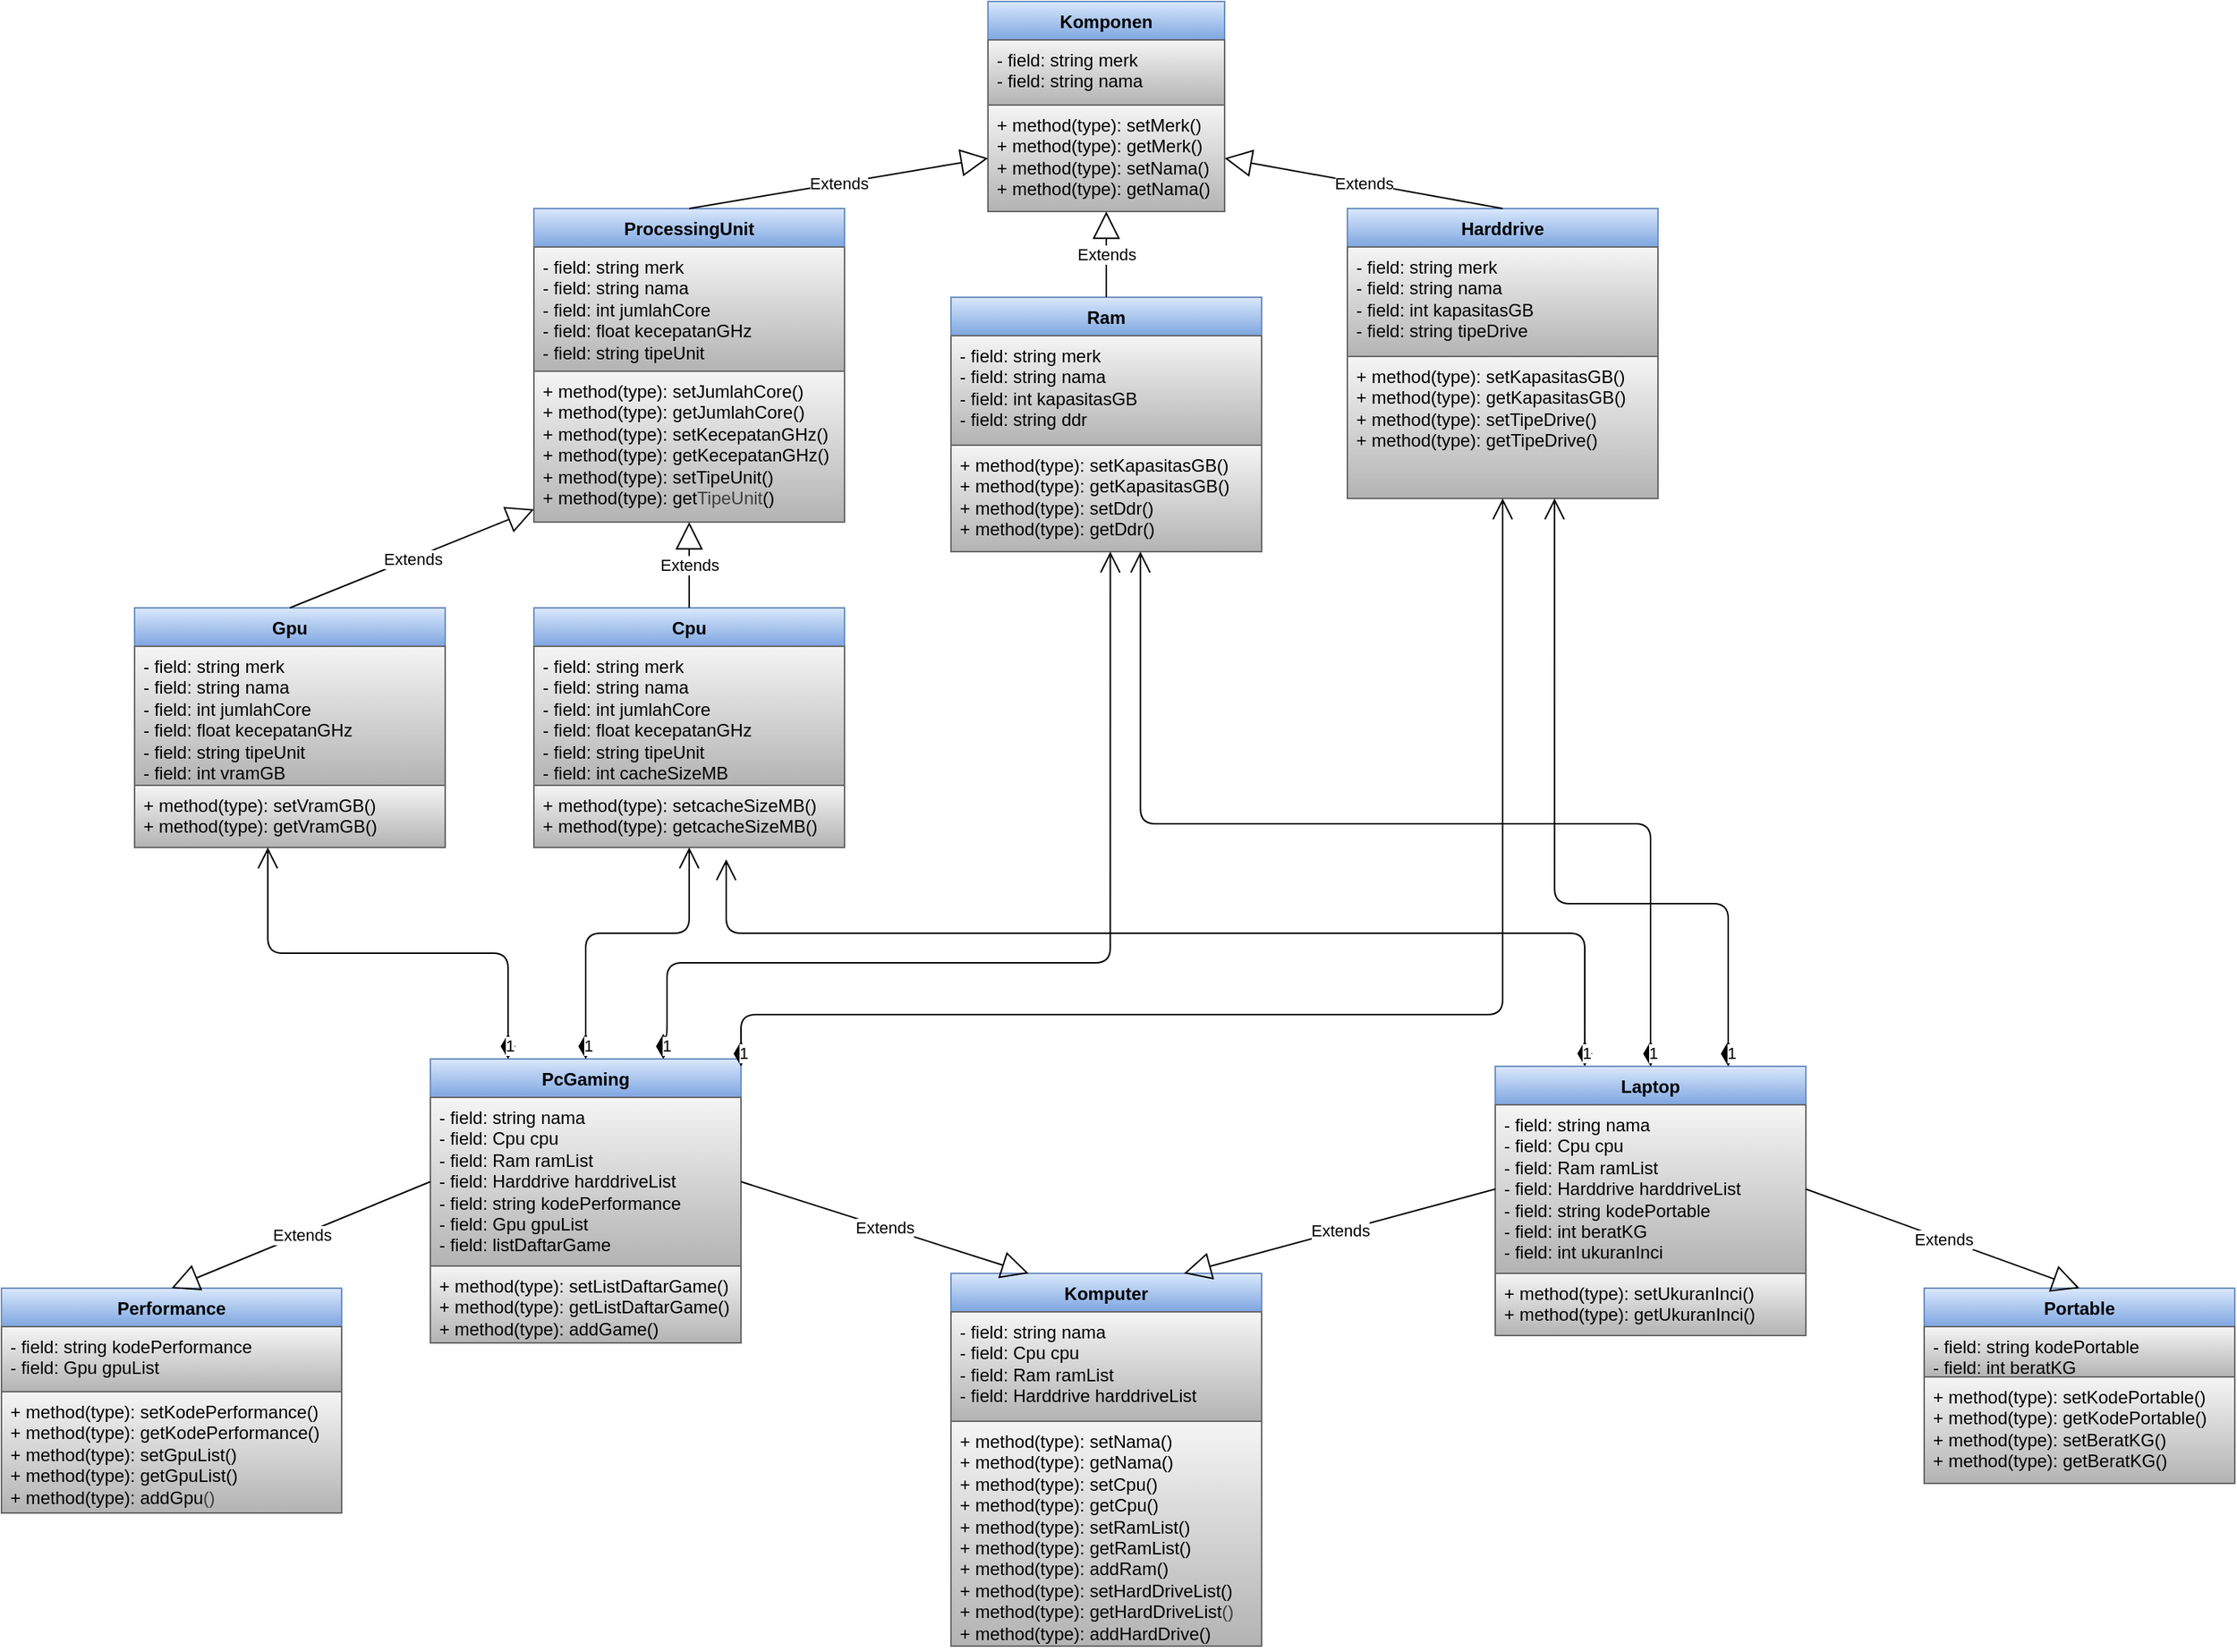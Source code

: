 <mxfile>
    <diagram id="wj2dSHvCxCb756Sv1x7T" name="Page-1">
        <mxGraphModel dx="1049" dy="496" grid="1" gridSize="10" guides="1" tooltips="1" connect="1" arrows="1" fold="1" page="1" pageScale="1" pageWidth="1654" pageHeight="1169" math="0" shadow="0">
            <root>
                <mxCell id="0"/>
                <mxCell id="1" parent="0"/>
                <mxCell id="6" value="Komponen" style="swimlane;fontStyle=1;align=center;verticalAlign=top;childLayout=stackLayout;horizontal=1;startSize=26;horizontalStack=0;resizeParent=1;resizeParentMax=0;resizeLast=0;collapsible=1;marginBottom=0;whiteSpace=wrap;html=1;rounded=0;shadow=0;glass=0;swimlaneLine=1;fillColor=#dae8fc;gradientColor=#7ea6e0;strokeColor=#6c8ebf;" parent="1" vertex="1">
                    <mxGeometry x="747" y="20" width="160" height="142" as="geometry"/>
                </mxCell>
                <mxCell id="7" value="- field: string merk&lt;div&gt;&lt;span style=&quot;color: rgb(0, 0, 0);&quot;&gt;- field: string nama&lt;/span&gt;&lt;/div&gt;" style="text;strokeColor=#666666;fillColor=#f5f5f5;align=left;verticalAlign=top;spacingLeft=4;spacingRight=4;overflow=hidden;rotatable=0;points=[[0,0.5],[1,0.5]];portConstraint=eastwest;whiteSpace=wrap;html=1;gradientColor=#b3b3b3;" parent="6" vertex="1">
                    <mxGeometry y="26" width="160" height="44" as="geometry"/>
                </mxCell>
                <mxCell id="8" value="" style="line;strokeWidth=1;fillColor=none;align=left;verticalAlign=middle;spacingTop=-1;spacingLeft=3;spacingRight=3;rotatable=0;labelPosition=right;points=[];portConstraint=eastwest;strokeColor=inherit;" parent="6" vertex="1">
                    <mxGeometry y="70" width="160" as="geometry"/>
                </mxCell>
                <mxCell id="9" value="+ method(type): setMerk()&lt;div&gt;&lt;span style=&quot;color: rgb(0, 0, 0);&quot;&gt;+ method(type): &lt;/span&gt;&lt;span style=&quot;color: rgb(0, 0, 0); background-color: transparent;&quot;&gt;getMerk()&lt;/span&gt;&lt;/div&gt;&lt;div&gt;&lt;span style=&quot;color: rgb(0, 0, 0);&quot;&gt;+ method(type):&amp;nbsp;&lt;/span&gt;&lt;span style=&quot;color: rgb(0, 0, 0); background-color: transparent;&quot;&gt;setNama()&lt;/span&gt;&lt;/div&gt;&lt;div&gt;&lt;span style=&quot;color: rgb(0, 0, 0);&quot;&gt;+ method(type): getNama()&lt;/span&gt;&lt;span style=&quot;color: rgb(0, 0, 0);&quot;&gt;&lt;/span&gt;&lt;/div&gt;" style="text;strokeColor=#666666;fillColor=#f5f5f5;align=left;verticalAlign=top;spacingLeft=4;spacingRight=4;overflow=hidden;rotatable=0;portConstraint=eastwest;whiteSpace=wrap;html=1;points=[[0,0.5,0,0,0],[1,0.5,0,0,0]];gradientColor=#b3b3b3;" parent="6" vertex="1">
                    <mxGeometry y="70" width="160" height="72" as="geometry"/>
                </mxCell>
                <mxCell id="10" value="ProcessingUnit" style="swimlane;fontStyle=1;align=center;verticalAlign=top;childLayout=stackLayout;horizontal=1;startSize=26;horizontalStack=0;resizeParent=1;resizeParentMax=0;resizeLast=0;collapsible=1;marginBottom=0;whiteSpace=wrap;html=1;fillColor=#dae8fc;gradientColor=#7ea6e0;strokeColor=#6c8ebf;" parent="1" vertex="1">
                    <mxGeometry x="440" y="160" width="210" height="212" as="geometry"/>
                </mxCell>
                <mxCell id="11" value="- field: string merk&lt;div&gt;&lt;span style=&quot;color: rgb(0, 0, 0);&quot;&gt;- field: string nama&lt;/span&gt;&lt;/div&gt;&lt;div&gt;&lt;span style=&quot;color: rgb(0, 0, 0);&quot;&gt;&lt;span style=&quot;color: rgb(0, 0, 0);&quot;&gt;- field: int jumlahCore&lt;/span&gt;&lt;/span&gt;&lt;/div&gt;&lt;div&gt;&lt;span style=&quot;color: rgb(0, 0, 0);&quot;&gt;&lt;span style=&quot;color: rgb(0, 0, 0);&quot;&gt;- field: float kecepatanGHz&lt;/span&gt;&lt;/span&gt;&lt;/div&gt;&lt;div&gt;&lt;span style=&quot;color: rgb(0, 0, 0);&quot;&gt;&lt;span style=&quot;color: rgb(0, 0, 0);&quot;&gt;&lt;span style=&quot;color: rgb(0, 0, 0);&quot;&gt;- field: string tipeUnit&lt;/span&gt;&lt;/span&gt;&lt;/span&gt;&lt;/div&gt;" style="text;align=left;verticalAlign=top;spacingLeft=4;spacingRight=4;overflow=hidden;rotatable=0;points=[[0,0.5],[1,0.5]];portConstraint=eastwest;whiteSpace=wrap;html=1;fillColor=#f5f5f5;gradientColor=#b3b3b3;strokeColor=#666666;" parent="10" vertex="1">
                    <mxGeometry y="26" width="210" height="84" as="geometry"/>
                </mxCell>
                <mxCell id="12" value="" style="line;strokeWidth=1;fillColor=none;align=left;verticalAlign=middle;spacingTop=-1;spacingLeft=3;spacingRight=3;rotatable=0;labelPosition=right;points=[];portConstraint=eastwest;strokeColor=inherit;" parent="10" vertex="1">
                    <mxGeometry y="110" width="210" as="geometry"/>
                </mxCell>
                <mxCell id="13" value="&lt;font style=&quot;color: rgb(0, 0, 0);&quot;&gt;+ method(type): setJumlahCore()&lt;/font&gt;&lt;div&gt;&lt;font style=&quot;color: rgb(0, 0, 0);&quot;&gt;&lt;span style=&quot;color: rgb(0, 0, 0);&quot;&gt;+ method(type): &lt;/span&gt;&lt;span style=&quot;background-color: transparent; color: rgb(0, 0, 0);&quot;&gt;getJumlahCore()&lt;/span&gt;&lt;/font&gt;&lt;/div&gt;&lt;div&gt;&lt;font style=&quot;color: rgb(0, 0, 0);&quot;&gt;&lt;span style=&quot;color: rgb(0, 0, 0);&quot;&gt;+ method(type):&amp;nbsp;&lt;/span&gt;&lt;span style=&quot;background-color: transparent; color: rgb(0, 0, 0);&quot;&gt;setKecepatanGHz()&lt;/span&gt;&lt;/font&gt;&lt;/div&gt;&lt;div&gt;&lt;font style=&quot;color: rgb(0, 0, 0);&quot;&gt;&lt;span style=&quot;color: rgb(0, 0, 0);&quot;&gt;+ method(type): getKecepatanGHz()&lt;/span&gt;&lt;span style=&quot;color: rgb(0, 0, 0);&quot;&gt;&lt;/span&gt;&lt;/font&gt;&lt;/div&gt;&lt;div&gt;&lt;font style=&quot;color: rgb(0, 0, 0);&quot;&gt;&lt;span style=&quot;color: rgb(0, 0, 0);&quot;&gt;&lt;/span&gt;&lt;/font&gt;&lt;/div&gt;&lt;div&gt;&lt;font style=&quot;color: rgb(0, 0, 0);&quot;&gt;&lt;span style=&quot;color: rgb(0, 0, 0);&quot;&gt;+ method(type):&amp;nbsp;&lt;/span&gt;&lt;span style=&quot;background-color: transparent; color: rgb(0, 0, 0);&quot;&gt;setTipeUnit()&lt;/span&gt;&lt;/font&gt;&lt;/div&gt;&lt;div&gt;&lt;font&gt;&lt;span style=&quot;color: rgb(0, 0, 0);&quot;&gt;+ method(type): get&lt;/span&gt;&lt;font style=&quot;color: rgb(0, 0, 0);&quot;&gt;&lt;span style=&quot;background-color: transparent; color: rgb(63, 63, 63);&quot;&gt;TipeUnit&lt;/span&gt;&lt;span style=&quot;background-color: transparent;&quot;&gt;()&lt;/span&gt;&lt;/font&gt;&lt;/font&gt;&lt;/div&gt;" style="text;strokeColor=#666666;fillColor=#f5f5f5;align=left;verticalAlign=top;spacingLeft=4;spacingRight=4;overflow=hidden;rotatable=0;points=[[0,0.5],[1,0.5]];portConstraint=eastwest;whiteSpace=wrap;html=1;gradientColor=#b3b3b3;" parent="10" vertex="1">
                    <mxGeometry y="110" width="210" height="102" as="geometry"/>
                </mxCell>
                <mxCell id="14" value="Ram" style="swimlane;fontStyle=1;align=center;verticalAlign=top;childLayout=stackLayout;horizontal=1;startSize=26;horizontalStack=0;resizeParent=1;resizeParentMax=0;resizeLast=0;collapsible=1;marginBottom=0;whiteSpace=wrap;html=1;fillColor=#dae8fc;gradientColor=#7ea6e0;strokeColor=#6c8ebf;" parent="1" vertex="1">
                    <mxGeometry x="722" y="220" width="210" height="172" as="geometry"/>
                </mxCell>
                <mxCell id="15" value="- field: string merk&lt;div&gt;&lt;span style=&quot;color: rgb(0, 0, 0);&quot;&gt;- field: string nama&lt;/span&gt;&lt;/div&gt;&lt;div&gt;&lt;span style=&quot;color: rgb(0, 0, 0);&quot;&gt;&lt;span style=&quot;color: rgb(0, 0, 0);&quot;&gt;- field: int kapasitasGB&lt;/span&gt;&lt;/span&gt;&lt;/div&gt;&lt;div&gt;&lt;span style=&quot;color: rgb(0, 0, 0);&quot;&gt;&lt;span style=&quot;color: rgb(0, 0, 0);&quot;&gt;- field: string ddr&lt;/span&gt;&lt;/span&gt;&lt;/div&gt;&lt;div&gt;&lt;span style=&quot;color: rgb(0, 0, 0);&quot;&gt;&lt;br&gt;&lt;/span&gt;&lt;/div&gt;" style="text;strokeColor=#666666;fillColor=#f5f5f5;align=left;verticalAlign=top;spacingLeft=4;spacingRight=4;overflow=hidden;rotatable=0;points=[[0,0.5],[1,0.5]];portConstraint=eastwest;whiteSpace=wrap;html=1;gradientColor=#b3b3b3;" parent="14" vertex="1">
                    <mxGeometry y="26" width="210" height="74" as="geometry"/>
                </mxCell>
                <mxCell id="16" value="" style="line;strokeWidth=1;fillColor=none;align=left;verticalAlign=middle;spacingTop=-1;spacingLeft=3;spacingRight=3;rotatable=0;labelPosition=right;points=[];portConstraint=eastwest;strokeColor=inherit;" parent="14" vertex="1">
                    <mxGeometry y="100" width="210" as="geometry"/>
                </mxCell>
                <mxCell id="17" value="+ method(type): setKapasitasGB()&lt;div&gt;&lt;span style=&quot;color: rgb(0, 0, 0);&quot;&gt;+ method(type): &lt;/span&gt;&lt;span style=&quot;color: rgb(0, 0, 0); background-color: transparent;&quot;&gt;getKapasitasGB()&lt;/span&gt;&lt;/div&gt;&lt;div&gt;&lt;span style=&quot;color: rgb(0, 0, 0);&quot;&gt;+ method(type):&amp;nbsp;&lt;/span&gt;&lt;span style=&quot;color: rgb(0, 0, 0); background-color: transparent;&quot;&gt;setDdr()&lt;/span&gt;&lt;/div&gt;&lt;div&gt;&lt;span style=&quot;color: rgb(0, 0, 0);&quot;&gt;+ method(type): getDdr()&lt;/span&gt;&lt;span style=&quot;color: rgb(0, 0, 0);&quot;&gt;&lt;/span&gt;&lt;/div&gt;" style="text;strokeColor=#666666;fillColor=#f5f5f5;align=left;verticalAlign=top;spacingLeft=4;spacingRight=4;overflow=hidden;rotatable=0;points=[[0,0.5],[1,0.5]];portConstraint=eastwest;whiteSpace=wrap;html=1;gradientColor=#b3b3b3;" parent="14" vertex="1">
                    <mxGeometry y="100" width="210" height="72" as="geometry"/>
                </mxCell>
                <mxCell id="18" value="Harddrive" style="swimlane;fontStyle=1;align=center;verticalAlign=top;childLayout=stackLayout;horizontal=1;startSize=26;horizontalStack=0;resizeParent=1;resizeParentMax=0;resizeLast=0;collapsible=1;marginBottom=0;whiteSpace=wrap;html=1;fillColor=#dae8fc;gradientColor=#7ea6e0;strokeColor=#6c8ebf;" parent="1" vertex="1">
                    <mxGeometry x="990" y="160" width="210" height="196" as="geometry"/>
                </mxCell>
                <mxCell id="19" value="- field: string merk&lt;div&gt;&lt;span style=&quot;color: rgb(0, 0, 0);&quot;&gt;- field: string nama&lt;/span&gt;&lt;/div&gt;&lt;div&gt;&lt;span style=&quot;color: rgb(0, 0, 0);&quot;&gt;&lt;span style=&quot;color: rgb(0, 0, 0);&quot;&gt;- field: int kapasitasGB&lt;/span&gt;&lt;/span&gt;&lt;/div&gt;&lt;div&gt;&lt;span style=&quot;color: rgb(0, 0, 0);&quot;&gt;&lt;span style=&quot;color: rgb(0, 0, 0);&quot;&gt;- field: string tipeDrive&lt;/span&gt;&lt;/span&gt;&lt;/div&gt;&lt;div&gt;&lt;span style=&quot;color: rgb(0, 0, 0);&quot;&gt;&lt;br&gt;&lt;/span&gt;&lt;/div&gt;" style="text;strokeColor=#666666;fillColor=#f5f5f5;align=left;verticalAlign=top;spacingLeft=4;spacingRight=4;overflow=hidden;rotatable=0;points=[[0,0.5],[1,0.5]];portConstraint=eastwest;whiteSpace=wrap;html=1;gradientColor=#b3b3b3;" parent="18" vertex="1">
                    <mxGeometry y="26" width="210" height="74" as="geometry"/>
                </mxCell>
                <mxCell id="20" value="" style="line;strokeWidth=1;fillColor=none;align=left;verticalAlign=middle;spacingTop=-1;spacingLeft=3;spacingRight=3;rotatable=0;labelPosition=right;points=[];portConstraint=eastwest;strokeColor=inherit;" parent="18" vertex="1">
                    <mxGeometry y="100" width="210" as="geometry"/>
                </mxCell>
                <mxCell id="21" value="+ method(type): setKapasitasGB()&lt;div&gt;&lt;span style=&quot;color: rgb(0, 0, 0);&quot;&gt;+ method(type): &lt;/span&gt;&lt;span style=&quot;color: rgb(0, 0, 0); background-color: transparent;&quot;&gt;getKapasitasGB()&lt;/span&gt;&lt;/div&gt;&lt;div&gt;&lt;span style=&quot;color: rgb(0, 0, 0);&quot;&gt;+ method(type):&amp;nbsp;&lt;/span&gt;&lt;span style=&quot;color: rgb(0, 0, 0); background-color: transparent;&quot;&gt;setTipeDrive()&lt;/span&gt;&lt;/div&gt;&lt;div&gt;&lt;span style=&quot;color: rgb(0, 0, 0);&quot;&gt;+ method(type): get&lt;/span&gt;&lt;span style=&quot;color: rgb(0, 0, 0); background-color: transparent;&quot;&gt;TipeDrive&lt;/span&gt;&lt;span style=&quot;background-color: transparent;&quot;&gt;()&lt;/span&gt;&lt;/div&gt;" style="text;strokeColor=#666666;fillColor=#f5f5f5;align=left;verticalAlign=top;spacingLeft=4;spacingRight=4;overflow=hidden;rotatable=0;points=[[0,0.5],[1,0.5]];portConstraint=eastwest;whiteSpace=wrap;html=1;gradientColor=#b3b3b3;" parent="18" vertex="1">
                    <mxGeometry y="100" width="210" height="96" as="geometry"/>
                </mxCell>
                <mxCell id="23" value="Komputer" style="swimlane;fontStyle=1;align=center;verticalAlign=top;childLayout=stackLayout;horizontal=1;startSize=26;horizontalStack=0;resizeParent=1;resizeParentMax=0;resizeLast=0;collapsible=1;marginBottom=0;whiteSpace=wrap;html=1;fillColor=#dae8fc;gradientColor=#7ea6e0;strokeColor=#6c8ebf;" parent="1" vertex="1">
                    <mxGeometry x="722" y="880" width="210" height="252" as="geometry"/>
                </mxCell>
                <mxCell id="24" value="- field: string nama&lt;div&gt;&lt;span style=&quot;color: rgb(0, 0, 0);&quot;&gt;- field: Cpu cpu&lt;/span&gt;&lt;/div&gt;&lt;div&gt;&lt;span style=&quot;color: rgb(0, 0, 0);&quot;&gt;&lt;span style=&quot;color: rgb(0, 0, 0);&quot;&gt;- field: Ram ramList&lt;/span&gt;&lt;/span&gt;&lt;/div&gt;&lt;div&gt;&lt;span style=&quot;color: rgb(0, 0, 0);&quot;&gt;&lt;span style=&quot;color: rgb(0, 0, 0);&quot;&gt;- field: Harddrive harddriveList&lt;/span&gt;&lt;/span&gt;&lt;/div&gt;&lt;div&gt;&lt;span style=&quot;color: rgb(0, 0, 0);&quot;&gt;&lt;br&gt;&lt;/span&gt;&lt;/div&gt;" style="text;strokeColor=#666666;fillColor=#f5f5f5;align=left;verticalAlign=top;spacingLeft=4;spacingRight=4;overflow=hidden;rotatable=0;points=[[0,0.5],[1,0.5]];portConstraint=eastwest;whiteSpace=wrap;html=1;gradientColor=#b3b3b3;" parent="23" vertex="1">
                    <mxGeometry y="26" width="210" height="74" as="geometry"/>
                </mxCell>
                <mxCell id="25" value="" style="line;strokeWidth=1;fillColor=none;align=left;verticalAlign=middle;spacingTop=-1;spacingLeft=3;spacingRight=3;rotatable=0;labelPosition=right;points=[];portConstraint=eastwest;strokeColor=inherit;" parent="23" vertex="1">
                    <mxGeometry y="100" width="210" as="geometry"/>
                </mxCell>
                <mxCell id="26" value="+ method(type): setNama()&lt;div&gt;&lt;span style=&quot;color: rgb(0, 0, 0);&quot;&gt;+ method(type): &lt;/span&gt;&lt;span style=&quot;color: rgb(0, 0, 0); background-color: transparent;&quot;&gt;getNama()&lt;/span&gt;&lt;/div&gt;&lt;div&gt;&lt;span style=&quot;color: rgb(0, 0, 0);&quot;&gt;+ method(type):&amp;nbsp;&lt;/span&gt;&lt;span style=&quot;color: rgb(0, 0, 0); background-color: transparent;&quot;&gt;setCpu()&lt;/span&gt;&lt;/div&gt;&lt;div&gt;&lt;span style=&quot;color: rgb(0, 0, 0);&quot;&gt;+ method(type): getCpu&lt;/span&gt;&lt;span style=&quot;background-color: transparent;&quot;&gt;()&lt;/span&gt;&lt;/div&gt;&lt;div&gt;&lt;div&gt;&lt;font color=&quot;#000000&quot;&gt;&lt;span style=&quot;color: rgb(0, 0, 0);&quot;&gt;+ method(type):&amp;nbsp;&lt;/span&gt;&lt;span style=&quot;background-color: transparent; color: rgb(0, 0, 0);&quot;&gt;setRamList()&lt;/span&gt;&lt;/font&gt;&lt;/div&gt;&lt;div&gt;&lt;font color=&quot;#000000&quot;&gt;&lt;span style=&quot;color: rgb(0, 0, 0);&quot;&gt;+ method(type): getRamList&lt;/span&gt;&lt;span style=&quot;background-color: transparent;&quot;&gt;(&lt;/span&gt;&lt;/font&gt;&lt;span style=&quot;background-color: transparent;&quot;&gt;)&lt;/span&gt;&lt;/div&gt;&lt;/div&gt;&lt;div&gt;&lt;div style=&quot;color: rgb(63, 63, 63);&quot;&gt;&lt;font&gt;&lt;span style=&quot;color: rgb(0, 0, 0);&quot;&gt;+ method(type): add&lt;/span&gt;&lt;span style=&quot;background-color: transparent; color: rgb(0, 0, 0);&quot;&gt;Ram()&lt;/span&gt;&lt;/font&gt;&lt;/div&gt;&lt;/div&gt;&lt;div&gt;&lt;div style=&quot;color: rgb(63, 63, 63);&quot;&gt;&lt;font&gt;&lt;span style=&quot;color: rgb(0, 0, 0);&quot;&gt;+ method(type):&amp;nbsp;&lt;/span&gt;&lt;span style=&quot;background-color: transparent; color: rgb(0, 0, 0);&quot;&gt;setHardDriveList()&lt;/span&gt;&lt;/font&gt;&lt;/div&gt;&lt;div style=&quot;color: rgb(63, 63, 63);&quot;&gt;&lt;font&gt;&lt;span style=&quot;color: rgb(0, 0, 0);&quot;&gt;+ method(type): getHardDriveList&lt;/span&gt;&lt;span style=&quot;background-color: transparent;&quot;&gt;(&lt;/span&gt;&lt;/font&gt;&lt;span style=&quot;background-color: transparent;&quot;&gt;)&lt;/span&gt;&lt;/div&gt;&lt;/div&gt;&lt;div style=&quot;color: rgb(63, 63, 63);&quot;&gt;&lt;span style=&quot;color: rgb(0, 0, 0);&quot;&gt;+ method(type): addHardDrive&lt;/span&gt;&lt;span style=&quot;background-color: transparent; color: rgb(0, 0, 0);&quot;&gt;()&lt;/span&gt;&lt;span style=&quot;background-color: transparent;&quot;&gt;&lt;/span&gt;&lt;/div&gt;&lt;div&gt;&lt;span style=&quot;background-color: transparent;&quot;&gt;&lt;br&gt;&lt;/span&gt;&lt;/div&gt;" style="text;strokeColor=#666666;fillColor=#f5f5f5;align=left;verticalAlign=top;spacingLeft=4;spacingRight=4;overflow=hidden;rotatable=0;points=[[0,0.5],[1,0.5]];portConstraint=eastwest;whiteSpace=wrap;html=1;gradientColor=#b3b3b3;" parent="23" vertex="1">
                    <mxGeometry y="100" width="210" height="152" as="geometry"/>
                </mxCell>
                <mxCell id="39" value="Extends" style="endArrow=block;endSize=16;endFill=0;html=1;exitX=0.5;exitY=0;exitDx=0;exitDy=0;" parent="1" source="14" target="9" edge="1">
                    <mxGeometry width="160" relative="1" as="geometry">
                        <mxPoint x="850" y="300" as="sourcePoint"/>
                        <mxPoint x="1010" y="300" as="targetPoint"/>
                    </mxGeometry>
                </mxCell>
                <mxCell id="40" value="Extends" style="endArrow=block;endSize=16;endFill=0;html=1;exitX=0.5;exitY=0;exitDx=0;exitDy=0;entryX=1;entryY=0.5;entryDx=0;entryDy=0;entryPerimeter=0;" parent="1" source="18" target="9" edge="1">
                    <mxGeometry width="160" relative="1" as="geometry">
                        <mxPoint x="837" y="230" as="sourcePoint"/>
                        <mxPoint x="880" y="180" as="targetPoint"/>
                    </mxGeometry>
                </mxCell>
                <mxCell id="41" value="Gpu" style="swimlane;fontStyle=1;align=center;verticalAlign=top;childLayout=stackLayout;horizontal=1;startSize=26;horizontalStack=0;resizeParent=1;resizeParentMax=0;resizeLast=0;collapsible=1;marginBottom=0;whiteSpace=wrap;html=1;fillColor=#dae8fc;gradientColor=#7ea6e0;strokeColor=#6c8ebf;" parent="1" vertex="1">
                    <mxGeometry x="170" y="430" width="210" height="162" as="geometry"/>
                </mxCell>
                <mxCell id="42" value="- field: string merk&lt;div&gt;&lt;span style=&quot;color: rgb(0, 0, 0);&quot;&gt;- field: string nama&lt;/span&gt;&lt;/div&gt;&lt;div&gt;&lt;span style=&quot;color: rgb(0, 0, 0);&quot;&gt;&lt;span style=&quot;color: rgb(0, 0, 0);&quot;&gt;- field: int jumlahCore&lt;/span&gt;&lt;/span&gt;&lt;/div&gt;&lt;div&gt;&lt;span style=&quot;color: rgb(0, 0, 0);&quot;&gt;&lt;span style=&quot;color: rgb(0, 0, 0);&quot;&gt;- field: float kecepatanGHz&lt;/span&gt;&lt;/span&gt;&lt;/div&gt;&lt;div&gt;&lt;span style=&quot;color: rgb(0, 0, 0);&quot;&gt;&lt;span style=&quot;color: rgb(0, 0, 0);&quot;&gt;&lt;span style=&quot;color: rgb(0, 0, 0);&quot;&gt;- field: string tipeUnit&lt;/span&gt;&lt;/span&gt;&lt;/span&gt;&lt;/div&gt;&lt;div&gt;&lt;span style=&quot;color: rgb(0, 0, 0);&quot;&gt;&lt;span style=&quot;color: rgb(0, 0, 0);&quot;&gt;&lt;span style=&quot;color: rgb(0, 0, 0);&quot;&gt;-&amp;nbsp;&lt;/span&gt;&lt;/span&gt;&lt;/span&gt;&lt;span style=&quot;color: rgb(0, 0, 0); background-color: transparent;&quot;&gt;field: int vramGB&lt;/span&gt;&lt;/div&gt;" style="text;strokeColor=#666666;fillColor=#f5f5f5;align=left;verticalAlign=top;spacingLeft=4;spacingRight=4;overflow=hidden;rotatable=0;points=[[0,0.5],[1,0.5]];portConstraint=eastwest;whiteSpace=wrap;html=1;gradientColor=#b3b3b3;" parent="41" vertex="1">
                    <mxGeometry y="26" width="210" height="94" as="geometry"/>
                </mxCell>
                <mxCell id="43" value="" style="line;strokeWidth=1;fillColor=none;align=left;verticalAlign=middle;spacingTop=-1;spacingLeft=3;spacingRight=3;rotatable=0;labelPosition=right;points=[];portConstraint=eastwest;strokeColor=inherit;" parent="41" vertex="1">
                    <mxGeometry y="120" width="210" as="geometry"/>
                </mxCell>
                <mxCell id="44" value="+ method(type): setV&lt;span style=&quot;color: rgb(0, 0, 0);&quot;&gt;ramGB&lt;/span&gt;()&lt;div&gt;&lt;span style=&quot;color: rgb(0, 0, 0);&quot;&gt;+ method(type): &lt;/span&gt;&lt;span style=&quot;color: rgb(0, 0, 0); background-color: transparent;&quot;&gt;getV&lt;span style=&quot;color: rgb(0, 0, 0);&quot;&gt;ramGB&lt;/span&gt;()&lt;/span&gt;&lt;/div&gt;&lt;div&gt;&lt;br&gt;&lt;/div&gt;" style="text;strokeColor=#666666;fillColor=#f5f5f5;align=left;verticalAlign=top;spacingLeft=4;spacingRight=4;overflow=hidden;rotatable=0;points=[[0,0.5],[1,0.5]];portConstraint=eastwest;whiteSpace=wrap;html=1;gradientColor=#b3b3b3;" parent="41" vertex="1">
                    <mxGeometry y="120" width="210" height="42" as="geometry"/>
                </mxCell>
                <mxCell id="45" value="Cpu" style="swimlane;fontStyle=1;align=center;verticalAlign=top;childLayout=stackLayout;horizontal=1;startSize=26;horizontalStack=0;resizeParent=1;resizeParentMax=0;resizeLast=0;collapsible=1;marginBottom=0;whiteSpace=wrap;html=1;fillColor=#dae8fc;gradientColor=#7ea6e0;strokeColor=#6c8ebf;" parent="1" vertex="1">
                    <mxGeometry x="440" y="430" width="210" height="162" as="geometry"/>
                </mxCell>
                <mxCell id="46" value="- field: string merk&lt;div&gt;&lt;span style=&quot;color: rgb(0, 0, 0);&quot;&gt;- field: string nama&lt;/span&gt;&lt;/div&gt;&lt;div&gt;&lt;span style=&quot;color: rgb(0, 0, 0);&quot;&gt;&lt;span style=&quot;color: rgb(0, 0, 0);&quot;&gt;- field: int jumlahCore&lt;/span&gt;&lt;/span&gt;&lt;/div&gt;&lt;div&gt;&lt;span style=&quot;color: rgb(0, 0, 0);&quot;&gt;&lt;span style=&quot;color: rgb(0, 0, 0);&quot;&gt;- field: float kecepatanGHz&lt;/span&gt;&lt;/span&gt;&lt;/div&gt;&lt;div&gt;&lt;span style=&quot;color: rgb(0, 0, 0);&quot;&gt;&lt;span style=&quot;color: rgb(0, 0, 0);&quot;&gt;- field: string tipeUnit&lt;/span&gt;&lt;/span&gt;&lt;/div&gt;&lt;div&gt;&lt;span style=&quot;color: rgb(0, 0, 0);&quot;&gt;&lt;span style=&quot;color: rgb(0, 0, 0);&quot;&gt;&lt;span style=&quot;color: rgb(0, 0, 0);&quot;&gt;- field: int cacheSizeMB&lt;/span&gt;&lt;/span&gt;&lt;/span&gt;&lt;/div&gt;" style="text;strokeColor=#666666;fillColor=#f5f5f5;align=left;verticalAlign=top;spacingLeft=4;spacingRight=4;overflow=hidden;rotatable=0;points=[[0,0.5],[1,0.5]];portConstraint=eastwest;whiteSpace=wrap;html=1;gradientColor=#b3b3b3;" parent="45" vertex="1">
                    <mxGeometry y="26" width="210" height="94" as="geometry"/>
                </mxCell>
                <mxCell id="47" value="" style="line;strokeWidth=1;fillColor=none;align=left;verticalAlign=middle;spacingTop=-1;spacingLeft=3;spacingRight=3;rotatable=0;labelPosition=right;points=[];portConstraint=eastwest;strokeColor=inherit;" parent="45" vertex="1">
                    <mxGeometry y="120" width="210" as="geometry"/>
                </mxCell>
                <mxCell id="48" value="&lt;div&gt;&lt;div&gt;&lt;span style=&quot;color: rgb(0, 0, 0);&quot;&gt;+ method(type):&amp;nbsp;&lt;/span&gt;&lt;span style=&quot;background-color: transparent; color: rgb(0, 0, 0);&quot;&gt;set&lt;span style=&quot;color: rgb(0, 0, 0); background-color: transparent;&quot;&gt;cacheSizeMB&lt;/span&gt;()&lt;/span&gt;&lt;/div&gt;&lt;div&gt;&lt;span style=&quot;color: rgb(0, 0, 0);&quot;&gt;+ method(type): get&lt;/span&gt;&lt;span style=&quot;background-color: transparent; color: rgb(0, 0, 0);&quot;&gt;cacheSizeMB&lt;/span&gt;&lt;span style=&quot;background-color: transparent;&quot;&gt;()&lt;/span&gt;&lt;/div&gt;&lt;/div&gt;" style="text;strokeColor=#666666;fillColor=#f5f5f5;align=left;verticalAlign=top;spacingLeft=4;spacingRight=4;overflow=hidden;rotatable=0;points=[[0,0.5],[1,0.5]];portConstraint=eastwest;whiteSpace=wrap;html=1;gradientColor=#b3b3b3;" parent="45" vertex="1">
                    <mxGeometry y="120" width="210" height="42" as="geometry"/>
                </mxCell>
                <mxCell id="49" value="Extends" style="endArrow=block;endSize=16;endFill=0;html=1;exitX=0.5;exitY=0;exitDx=0;exitDy=0;entryX=0;entryY=0.5;entryDx=0;entryDy=0;entryPerimeter=0;" parent="1" source="10" target="9" edge="1">
                    <mxGeometry width="160" relative="1" as="geometry">
                        <mxPoint x="837" y="230" as="sourcePoint"/>
                        <mxPoint x="837" y="180" as="targetPoint"/>
                    </mxGeometry>
                </mxCell>
                <mxCell id="50" value="Extends" style="endArrow=block;endSize=16;endFill=0;html=1;exitX=0.5;exitY=0;exitDx=0;exitDy=0;" parent="1" source="45" target="13" edge="1">
                    <mxGeometry width="160" relative="1" as="geometry">
                        <mxPoint x="565" y="230" as="sourcePoint"/>
                        <mxPoint x="757" y="144" as="targetPoint"/>
                    </mxGeometry>
                </mxCell>
                <mxCell id="51" value="Extends" style="endArrow=block;endSize=16;endFill=0;html=1;exitX=0.5;exitY=0;exitDx=0;exitDy=0;" parent="1" source="41" target="13" edge="1">
                    <mxGeometry width="160" relative="1" as="geometry">
                        <mxPoint x="575" y="240" as="sourcePoint"/>
                        <mxPoint x="767" y="154" as="targetPoint"/>
                    </mxGeometry>
                </mxCell>
                <mxCell id="52" value="Performance" style="swimlane;fontStyle=1;align=center;verticalAlign=top;childLayout=stackLayout;horizontal=1;startSize=26;horizontalStack=0;resizeParent=1;resizeParentMax=0;resizeLast=0;collapsible=1;marginBottom=0;whiteSpace=wrap;html=1;fillColor=#dae8fc;gradientColor=#7ea6e0;strokeColor=#6c8ebf;" parent="1" vertex="1">
                    <mxGeometry x="80" y="890" width="230" height="152" as="geometry"/>
                </mxCell>
                <mxCell id="53" value="- field: string kodePerformance&lt;div&gt;&lt;span style=&quot;color: rgb(0, 0, 0);&quot;&gt;- field: Gpu gpuList&lt;/span&gt;&lt;/div&gt;" style="text;strokeColor=#666666;fillColor=#f5f5f5;align=left;verticalAlign=top;spacingLeft=4;spacingRight=4;overflow=hidden;rotatable=0;points=[[0,0.5],[1,0.5]];portConstraint=eastwest;whiteSpace=wrap;html=1;gradientColor=#b3b3b3;" parent="52" vertex="1">
                    <mxGeometry y="26" width="230" height="44" as="geometry"/>
                </mxCell>
                <mxCell id="54" value="" style="line;strokeWidth=1;fillColor=none;align=left;verticalAlign=middle;spacingTop=-1;spacingLeft=3;spacingRight=3;rotatable=0;labelPosition=right;points=[];portConstraint=eastwest;strokeColor=inherit;" parent="52" vertex="1">
                    <mxGeometry y="70" width="230" as="geometry"/>
                </mxCell>
                <mxCell id="55" value="+ method(type): setKodePerformance()&lt;div&gt;&lt;span style=&quot;color: rgb(0, 0, 0);&quot;&gt;+ method(type): &lt;/span&gt;&lt;span style=&quot;color: rgb(0, 0, 0); background-color: transparent;&quot;&gt;get&lt;span style=&quot;color: rgb(0, 0, 0);&quot;&gt;KodePerformance&lt;/span&gt;()&lt;/span&gt;&lt;/div&gt;&lt;div&gt;&lt;span style=&quot;color: rgb(0, 0, 0);&quot;&gt;+ method(type):&amp;nbsp;&lt;/span&gt;&lt;span style=&quot;color: rgb(0, 0, 0); background-color: transparent;&quot;&gt;setGpuList()&lt;/span&gt;&lt;/div&gt;&lt;div&gt;&lt;span style=&quot;color: rgb(0, 0, 0);&quot;&gt;+ method(type): getGpuList&lt;/span&gt;&lt;span style=&quot;background-color: transparent;&quot;&gt;()&lt;/span&gt;&lt;/div&gt;&lt;div&gt;&lt;span style=&quot;color: rgb(0, 0, 0);&quot;&gt;+ method(type): addGpu&lt;/span&gt;&lt;span style=&quot;color: rgb(63, 63, 63); background-color: transparent;&quot;&gt;()&lt;/span&gt;&lt;span style=&quot;background-color: transparent;&quot;&gt;&lt;/span&gt;&lt;/div&gt;&lt;div&gt;&lt;span style=&quot;background-color: transparent;&quot;&gt;&lt;br&gt;&lt;/span&gt;&lt;/div&gt;" style="text;strokeColor=#666666;fillColor=#f5f5f5;align=left;verticalAlign=top;spacingLeft=4;spacingRight=4;overflow=hidden;rotatable=0;points=[[0,0.5],[1,0.5]];portConstraint=eastwest;whiteSpace=wrap;html=1;gradientColor=#b3b3b3;" parent="52" vertex="1">
                    <mxGeometry y="70" width="230" height="82" as="geometry"/>
                </mxCell>
                <mxCell id="56" value="PcGaming" style="swimlane;fontStyle=1;align=center;verticalAlign=top;childLayout=stackLayout;horizontal=1;startSize=26;horizontalStack=0;resizeParent=1;resizeParentMax=0;resizeLast=0;collapsible=1;marginBottom=0;whiteSpace=wrap;html=1;fillColor=#dae8fc;gradientColor=#7ea6e0;strokeColor=#6c8ebf;" parent="1" vertex="1">
                    <mxGeometry x="370" y="735" width="210" height="192" as="geometry"/>
                </mxCell>
                <mxCell id="57" value="&lt;div&gt;&lt;span style=&quot;color: rgb(0, 0, 0);&quot;&gt;- field: string nama&lt;/span&gt;&lt;div&gt;&lt;span style=&quot;color: rgb(0, 0, 0);&quot;&gt;- field: Cpu cpu&lt;/span&gt;&lt;/div&gt;&lt;div&gt;&lt;span style=&quot;color: rgb(0, 0, 0);&quot;&gt;- field: Ram ramList&lt;/span&gt;&lt;/div&gt;&lt;div&gt;&lt;span style=&quot;color: rgb(0, 0, 0);&quot;&gt;- field: Harddrive harddriveList&lt;/span&gt;&lt;/div&gt;&lt;/div&gt;- field: string kodePerformance&lt;div&gt;&lt;span style=&quot;color: rgb(0, 0, 0);&quot;&gt;- field: Gpu gpuList&lt;/span&gt;&lt;/div&gt;&lt;div&gt;&lt;span style=&quot;color: rgb(0, 0, 0);&quot;&gt;- field: listDaftarGame&lt;/span&gt;&lt;/div&gt;" style="text;strokeColor=#666666;fillColor=#f5f5f5;align=left;verticalAlign=top;spacingLeft=4;spacingRight=4;overflow=hidden;rotatable=0;points=[[0,0.5],[1,0.5]];portConstraint=eastwest;whiteSpace=wrap;html=1;gradientColor=#b3b3b3;" parent="56" vertex="1">
                    <mxGeometry y="26" width="210" height="114" as="geometry"/>
                </mxCell>
                <mxCell id="58" value="" style="line;strokeWidth=1;fillColor=none;align=left;verticalAlign=middle;spacingTop=-1;spacingLeft=3;spacingRight=3;rotatable=0;labelPosition=right;points=[];portConstraint=eastwest;strokeColor=inherit;" parent="56" vertex="1">
                    <mxGeometry y="140" width="210" as="geometry"/>
                </mxCell>
                <mxCell id="59" value="+ method(type): setListDaftarGame()&lt;div&gt;&lt;span style=&quot;color: rgb(0, 0, 0);&quot;&gt;+ method(type): &lt;/span&gt;&lt;span style=&quot;color: rgb(0, 0, 0); background-color: transparent;&quot;&gt;getListDaftarGame()&lt;/span&gt;&lt;/div&gt;&lt;div&gt;&lt;span style=&quot;color: rgb(0, 0, 0); background-color: transparent;&quot;&gt;&lt;div&gt;&lt;span style=&quot;color: rgb(0, 0, 0);&quot;&gt;+ method(type): addGame&lt;/span&gt;&lt;span style=&quot;background-color: transparent; color: rgb(0, 0, 0);&quot;&gt;()&lt;/span&gt;&lt;/div&gt;&lt;div&gt;&lt;span style=&quot;background-color: transparent; color: rgb(0, 0, 0);&quot;&gt;&lt;br&gt;&lt;/span&gt;&lt;/div&gt;&lt;/span&gt;&lt;/div&gt;&lt;div&gt;&lt;span style=&quot;background-color: transparent;&quot;&gt;&lt;br&gt;&lt;/span&gt;&lt;/div&gt;" style="text;strokeColor=#666666;fillColor=#f5f5f5;align=left;verticalAlign=top;spacingLeft=4;spacingRight=4;overflow=hidden;rotatable=0;points=[[0,0.5],[1,0.5]];portConstraint=eastwest;whiteSpace=wrap;html=1;gradientColor=#b3b3b3;" parent="56" vertex="1">
                    <mxGeometry y="140" width="210" height="52" as="geometry"/>
                </mxCell>
                <mxCell id="60" value="Extends" style="endArrow=block;endSize=16;endFill=0;html=1;exitX=1;exitY=0.5;exitDx=0;exitDy=0;entryX=0.25;entryY=0;entryDx=0;entryDy=0;" parent="1" source="57" target="23" edge="1">
                    <mxGeometry width="160" relative="1" as="geometry">
                        <mxPoint x="285" y="440" as="sourcePoint"/>
                        <mxPoint x="450" y="378" as="targetPoint"/>
                    </mxGeometry>
                </mxCell>
                <mxCell id="61" value="Extends" style="endArrow=block;endSize=16;endFill=0;html=1;exitX=0;exitY=0.5;exitDx=0;exitDy=0;entryX=0.5;entryY=0;entryDx=0;entryDy=0;" parent="1" source="57" target="52" edge="1">
                    <mxGeometry width="160" relative="1" as="geometry">
                        <mxPoint x="660" y="823" as="sourcePoint"/>
                        <mxPoint x="837" y="890" as="targetPoint"/>
                    </mxGeometry>
                </mxCell>
                <mxCell id="62" value="1" style="endArrow=open;html=1;endSize=12;startArrow=diamondThin;startSize=14;startFill=1;edgeStyle=orthogonalEdgeStyle;align=left;verticalAlign=bottom;exitX=0.25;exitY=0;exitDx=0;exitDy=0;entryX=0.429;entryY=1;entryDx=0;entryDy=0;entryPerimeter=0;" parent="1" source="56" target="44" edge="1">
                    <mxGeometry x="-1" y="3" relative="1" as="geometry">
                        <mxPoint x="380" y="730" as="sourcePoint"/>
                        <mxPoint x="260" y="610" as="targetPoint"/>
                    </mxGeometry>
                </mxCell>
                <mxCell id="63" value="1" style="endArrow=open;html=1;endSize=12;startArrow=diamondThin;startSize=14;startFill=1;edgeStyle=orthogonalEdgeStyle;align=left;verticalAlign=bottom;exitX=0.5;exitY=0;exitDx=0;exitDy=0;entryX=0.5;entryY=1;entryDx=0;entryDy=0;entryPerimeter=0;" parent="1" source="56" target="48" edge="1">
                    <mxGeometry x="-1" y="3" relative="1" as="geometry">
                        <mxPoint x="503" y="740" as="sourcePoint"/>
                        <mxPoint x="540" y="610" as="targetPoint"/>
                        <Array as="points">
                            <mxPoint x="475" y="650"/>
                            <mxPoint x="545" y="650"/>
                        </Array>
                    </mxGeometry>
                </mxCell>
                <mxCell id="64" value="1" style="endArrow=open;html=1;endSize=12;startArrow=diamondThin;startSize=14;startFill=1;edgeStyle=orthogonalEdgeStyle;align=left;verticalAlign=bottom;exitX=0.75;exitY=0;exitDx=0;exitDy=0;entryX=0.513;entryY=1;entryDx=0;entryDy=0;entryPerimeter=0;" parent="1" source="56" target="17" edge="1">
                    <mxGeometry x="-1" y="3" relative="1" as="geometry">
                        <mxPoint x="513" y="750" as="sourcePoint"/>
                        <mxPoint x="830" y="410" as="targetPoint"/>
                        <Array as="points">
                            <mxPoint x="527" y="720"/>
                            <mxPoint x="530" y="720"/>
                            <mxPoint x="530" y="670"/>
                            <mxPoint x="830" y="670"/>
                        </Array>
                    </mxGeometry>
                </mxCell>
                <mxCell id="65" value="1" style="endArrow=open;html=1;endSize=12;startArrow=diamondThin;startSize=14;startFill=1;edgeStyle=orthogonalEdgeStyle;align=left;verticalAlign=bottom;exitX=1;exitY=0;exitDx=0;exitDy=0;entryX=0.5;entryY=1;entryDx=0;entryDy=0;" parent="1" target="18" edge="1">
                    <mxGeometry x="-1" y="3" relative="1" as="geometry">
                        <mxPoint x="580" y="740" as="sourcePoint"/>
                        <mxPoint x="1100.04" y="360.712" as="targetPoint"/>
                        <Array as="points">
                            <mxPoint x="580" y="705"/>
                            <mxPoint x="1095" y="705"/>
                        </Array>
                    </mxGeometry>
                </mxCell>
                <mxCell id="66" value="Portable" style="swimlane;fontStyle=1;align=center;verticalAlign=top;childLayout=stackLayout;horizontal=1;startSize=26;horizontalStack=0;resizeParent=1;resizeParentMax=0;resizeLast=0;collapsible=1;marginBottom=0;whiteSpace=wrap;html=1;fillColor=#dae8fc;gradientColor=#7ea6e0;strokeColor=#6c8ebf;" parent="1" vertex="1">
                    <mxGeometry x="1380" y="890" width="210" height="132" as="geometry"/>
                </mxCell>
                <mxCell id="67" value="- field: string kodePortable&lt;div&gt;&lt;span style=&quot;color: rgb(0, 0, 0);&quot;&gt;- field: int beratKG&lt;/span&gt;&lt;/div&gt;&lt;div&gt;&lt;span style=&quot;color: rgb(0, 0, 0);&quot;&gt;&lt;br&gt;&lt;/span&gt;&lt;/div&gt;" style="text;strokeColor=#666666;fillColor=#f5f5f5;align=left;verticalAlign=top;spacingLeft=4;spacingRight=4;overflow=hidden;rotatable=0;points=[[0,0.5],[1,0.5]];portConstraint=eastwest;whiteSpace=wrap;html=1;gradientColor=#b3b3b3;" parent="66" vertex="1">
                    <mxGeometry y="26" width="210" height="34" as="geometry"/>
                </mxCell>
                <mxCell id="68" value="" style="line;strokeWidth=1;fillColor=none;align=left;verticalAlign=middle;spacingTop=-1;spacingLeft=3;spacingRight=3;rotatable=0;labelPosition=right;points=[];portConstraint=eastwest;strokeColor=inherit;" parent="66" vertex="1">
                    <mxGeometry y="60" width="210" as="geometry"/>
                </mxCell>
                <mxCell id="69" value="+ method(type): setKodePortable()&lt;div&gt;&lt;span style=&quot;color: rgb(0, 0, 0);&quot;&gt;+ method(type): &lt;/span&gt;&lt;span style=&quot;color: rgb(0, 0, 0); background-color: transparent;&quot;&gt;getKodePortable()&lt;/span&gt;&lt;/div&gt;&lt;div&gt;&lt;span style=&quot;color: rgb(0, 0, 0);&quot;&gt;+ method(type):&amp;nbsp;&lt;/span&gt;&lt;span style=&quot;color: rgb(0, 0, 0); background-color: transparent;&quot;&gt;setBeratKG()&lt;/span&gt;&lt;/div&gt;&lt;div&gt;&lt;span style=&quot;color: rgb(0, 0, 0);&quot;&gt;+ method(type): getBeratKG&lt;/span&gt;&lt;span style=&quot;background-color: transparent;&quot;&gt;()&lt;/span&gt;&lt;/div&gt;&lt;div&gt;&lt;span style=&quot;background-color: transparent;&quot;&gt;&lt;br&gt;&lt;/span&gt;&lt;/div&gt;" style="text;strokeColor=#666666;fillColor=#f5f5f5;align=left;verticalAlign=top;spacingLeft=4;spacingRight=4;overflow=hidden;rotatable=0;points=[[0,0.5],[1,0.5]];portConstraint=eastwest;whiteSpace=wrap;html=1;gradientColor=#b3b3b3;" parent="66" vertex="1">
                    <mxGeometry y="60" width="210" height="72" as="geometry"/>
                </mxCell>
                <mxCell id="70" value="Laptop" style="swimlane;fontStyle=1;align=center;verticalAlign=top;childLayout=stackLayout;horizontal=1;startSize=26;horizontalStack=0;resizeParent=1;resizeParentMax=0;resizeLast=0;collapsible=1;marginBottom=0;whiteSpace=wrap;html=1;fillColor=#dae8fc;gradientColor=#7ea6e0;strokeColor=#6c8ebf;" parent="1" vertex="1">
                    <mxGeometry x="1090" y="740" width="210" height="182" as="geometry"/>
                </mxCell>
                <mxCell id="71" value="&lt;div&gt;&lt;span style=&quot;color: rgb(0, 0, 0);&quot;&gt;&lt;span style=&quot;color: rgb(0, 0, 0);&quot;&gt;- field: string nama&lt;/span&gt;&lt;div&gt;&lt;span style=&quot;color: rgb(0, 0, 0);&quot;&gt;- field: Cpu cpu&lt;/span&gt;&lt;/div&gt;&lt;div&gt;&lt;span style=&quot;color: rgb(0, 0, 0);&quot;&gt;&lt;span style=&quot;color: rgb(0, 0, 0);&quot;&gt;- field: Ram ramList&lt;/span&gt;&lt;/span&gt;&lt;/div&gt;&lt;div&gt;&lt;span style=&quot;color: rgb(0, 0, 0);&quot;&gt;&lt;span style=&quot;color: rgb(0, 0, 0);&quot;&gt;- field: Harddrive harddriveList&lt;/span&gt;&lt;/span&gt;&lt;/div&gt;&lt;div&gt;&lt;span style=&quot;color: rgb(0, 0, 0);&quot;&gt;&lt;span style=&quot;color: rgb(0, 0, 0);&quot;&gt;&lt;div&gt;&lt;span style=&quot;color: rgb(0, 0, 0);&quot;&gt;&lt;span style=&quot;color: rgb(0, 0, 0);&quot;&gt;- field: string kodePortable&lt;/span&gt;&lt;div&gt;&lt;span style=&quot;color: rgb(0, 0, 0);&quot;&gt;- field: int beratKG&lt;/span&gt;&lt;/div&gt;&lt;div&gt;&lt;span style=&quot;color: rgb(0, 0, 0);&quot;&gt;- field: int ukuranInci&lt;/span&gt;&lt;/div&gt;&lt;/span&gt;&lt;/div&gt;&lt;/span&gt;&lt;/span&gt;&lt;/div&gt;&lt;/span&gt;&lt;/div&gt;" style="text;strokeColor=#666666;fillColor=#f5f5f5;align=left;verticalAlign=top;spacingLeft=4;spacingRight=4;overflow=hidden;rotatable=0;points=[[0,0.5],[1,0.5]];portConstraint=eastwest;whiteSpace=wrap;html=1;gradientColor=#b3b3b3;" parent="70" vertex="1">
                    <mxGeometry y="26" width="210" height="114" as="geometry"/>
                </mxCell>
                <mxCell id="72" value="" style="line;strokeWidth=1;fillColor=none;align=left;verticalAlign=middle;spacingTop=-1;spacingLeft=3;spacingRight=3;rotatable=0;labelPosition=right;points=[];portConstraint=eastwest;strokeColor=inherit;" parent="70" vertex="1">
                    <mxGeometry y="140" width="210" as="geometry"/>
                </mxCell>
                <mxCell id="73" value="+ method(type): setUkuranInci()&lt;div&gt;&lt;span style=&quot;color: rgb(0, 0, 0);&quot;&gt;+ method(type): &lt;/span&gt;&lt;span style=&quot;color: rgb(0, 0, 0); background-color: transparent;&quot;&gt;getUkuranInci()&lt;/span&gt;&lt;/div&gt;" style="text;strokeColor=#666666;fillColor=#f5f5f5;align=left;verticalAlign=top;spacingLeft=4;spacingRight=4;overflow=hidden;rotatable=0;points=[[0,0.5],[1,0.5]];portConstraint=eastwest;whiteSpace=wrap;html=1;gradientColor=#b3b3b3;" parent="70" vertex="1">
                    <mxGeometry y="140" width="210" height="42" as="geometry"/>
                </mxCell>
                <mxCell id="76" value="1" style="endArrow=open;html=1;endSize=12;startArrow=diamondThin;startSize=14;startFill=1;edgeStyle=orthogonalEdgeStyle;align=left;verticalAlign=bottom;exitX=0.288;exitY=-0.001;exitDx=0;exitDy=0;exitPerimeter=0;" parent="1" source="70" edge="1">
                    <mxGeometry x="-1" y="3" relative="1" as="geometry">
                        <mxPoint x="1140" y="730" as="sourcePoint"/>
                        <mxPoint x="570" y="600" as="targetPoint"/>
                        <Array as="points">
                            <mxPoint x="1151" y="650"/>
                            <mxPoint x="570" y="650"/>
                        </Array>
                    </mxGeometry>
                </mxCell>
                <mxCell id="77" value="Extends" style="endArrow=block;endSize=16;endFill=0;html=1;exitX=0;exitY=0.5;exitDx=0;exitDy=0;entryX=0.75;entryY=0;entryDx=0;entryDy=0;" parent="1" source="71" target="23" edge="1">
                    <mxGeometry width="160" relative="1" as="geometry">
                        <mxPoint x="590" y="828" as="sourcePoint"/>
                        <mxPoint x="837" y="890" as="targetPoint"/>
                    </mxGeometry>
                </mxCell>
                <mxCell id="78" value="Extends" style="endArrow=block;endSize=16;endFill=0;html=1;exitX=1;exitY=0.5;exitDx=0;exitDy=0;entryX=0.5;entryY=0;entryDx=0;entryDy=0;" parent="1" source="71" target="66" edge="1">
                    <mxGeometry width="160" relative="1" as="geometry">
                        <mxPoint x="1100" y="833" as="sourcePoint"/>
                        <mxPoint x="889" y="890" as="targetPoint"/>
                    </mxGeometry>
                </mxCell>
                <mxCell id="79" value="1" style="endArrow=open;html=1;endSize=12;startArrow=diamondThin;startSize=14;startFill=1;edgeStyle=orthogonalEdgeStyle;align=left;verticalAlign=bottom;exitX=0.5;exitY=0;exitDx=0;exitDy=0;entryX=0.61;entryY=1;entryDx=0;entryDy=0;entryPerimeter=0;" parent="1" source="70" target="17" edge="1">
                    <mxGeometry x="-1" y="3" relative="1" as="geometry">
                        <mxPoint x="790" y="620" as="sourcePoint"/>
                        <mxPoint x="850" y="410" as="targetPoint"/>
                        <Array as="points">
                            <mxPoint x="1195" y="576"/>
                            <mxPoint x="850" y="576"/>
                        </Array>
                    </mxGeometry>
                </mxCell>
                <mxCell id="80" value="1" style="endArrow=open;html=1;endSize=12;startArrow=diamondThin;startSize=14;startFill=1;edgeStyle=orthogonalEdgeStyle;align=left;verticalAlign=bottom;exitX=0.75;exitY=0;exitDx=0;exitDy=0;entryX=0.667;entryY=1;entryDx=0;entryDy=0;entryPerimeter=0;" parent="1" source="70" target="21" edge="1">
                    <mxGeometry x="-1" y="3" relative="1" as="geometry">
                        <mxPoint x="1070" y="440" as="sourcePoint"/>
                        <mxPoint x="1230" y="440" as="targetPoint"/>
                        <Array as="points">
                            <mxPoint x="1248" y="630"/>
                            <mxPoint x="1130" y="630"/>
                        </Array>
                    </mxGeometry>
                </mxCell>
            </root>
        </mxGraphModel>
    </diagram>
</mxfile>